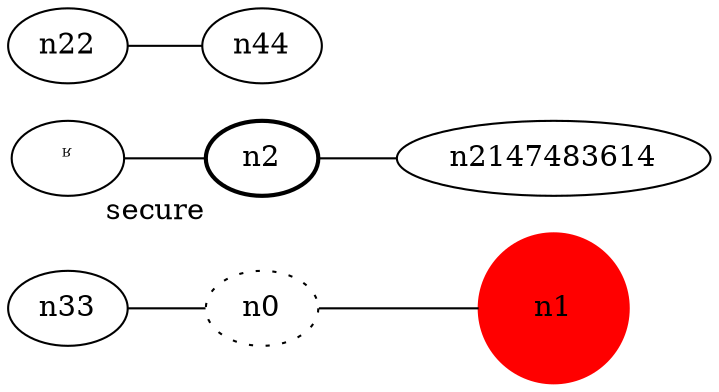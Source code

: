 graph test4 {
	rankdir=LR;
	fontcolor=blue; /* c0; c1; c170141183460469231731687303715884105729 -- c1 */
	n0 [style=dotted, fillcolor="#123456"]; // c2; c3; c3 󠀶-- c3
	n1 [height=1, width=1, color=red, style=filled];
	n2 [style=bold, xlabel="secure"];
	n0 -- n1 ʶ-- n2 -- n2147483614;
	n22 -- n44;
	n33 -- n0;
}
